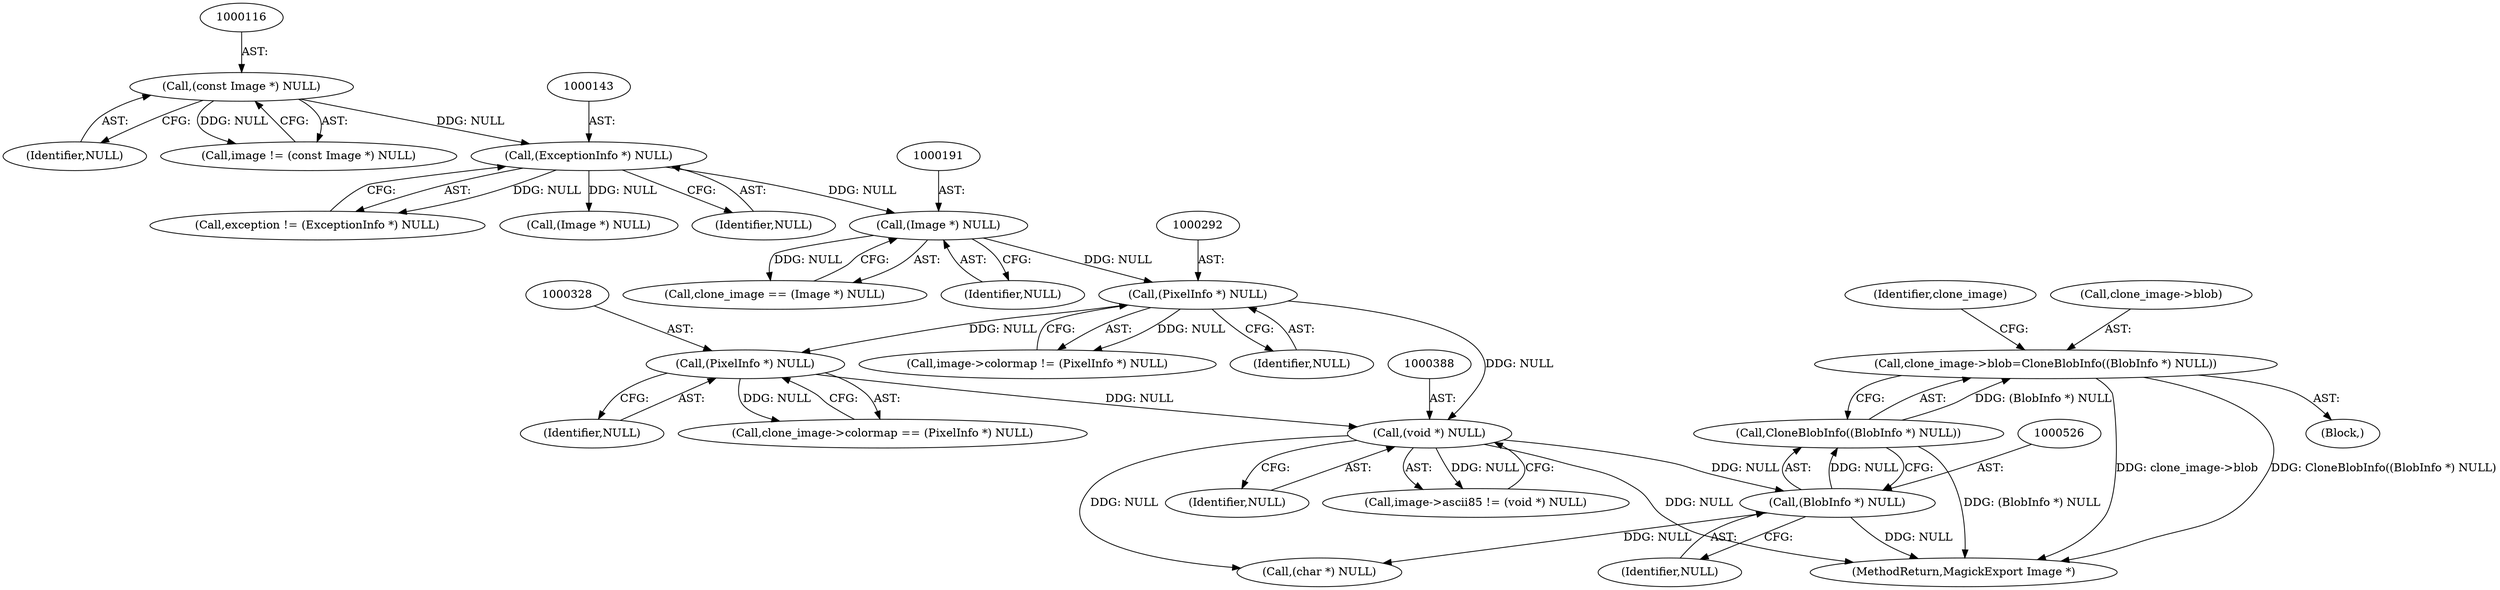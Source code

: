 digraph "0_ImageMagick_aecd0ada163a4d6c769cec178955d5f3e9316f2f_0@pointer" {
"1000520" [label="(Call,clone_image->blob=CloneBlobInfo((BlobInfo *) NULL))"];
"1000524" [label="(Call,CloneBlobInfo((BlobInfo *) NULL))"];
"1000525" [label="(Call,(BlobInfo *) NULL)"];
"1000387" [label="(Call,(void *) NULL)"];
"1000291" [label="(Call,(PixelInfo *) NULL)"];
"1000190" [label="(Call,(Image *) NULL)"];
"1000142" [label="(Call,(ExceptionInfo *) NULL)"];
"1000115" [label="(Call,(const Image *) NULL)"];
"1000327" [label="(Call,(PixelInfo *) NULL)"];
"1000327" [label="(Call,(PixelInfo *) NULL)"];
"1000509" [label="(Block,)"];
"1000387" [label="(Call,(void *) NULL)"];
"1000188" [label="(Call,clone_image == (Image *) NULL)"];
"1000559" [label="(Call,(char *) NULL)"];
"1000287" [label="(Call,image->colormap != (PixelInfo *) NULL)"];
"1000291" [label="(Call,(PixelInfo *) NULL)"];
"1000530" [label="(Identifier,clone_image)"];
"1000117" [label="(Identifier,NULL)"];
"1000527" [label="(Identifier,NULL)"];
"1000140" [label="(Call,exception != (ExceptionInfo *) NULL)"];
"1000323" [label="(Call,clone_image->colormap == (PixelInfo *) NULL)"];
"1000520" [label="(Call,clone_image->blob=CloneBlobInfo((BlobInfo *) NULL))"];
"1000113" [label="(Call,image != (const Image *) NULL)"];
"1000190" [label="(Call,(Image *) NULL)"];
"1000142" [label="(Call,(ExceptionInfo *) NULL)"];
"1000293" [label="(Identifier,NULL)"];
"1000329" [label="(Identifier,NULL)"];
"1000383" [label="(Call,image->ascii85 != (void *) NULL)"];
"1000525" [label="(Call,(BlobInfo *) NULL)"];
"1000115" [label="(Call,(const Image *) NULL)"];
"1000176" [label="(Call,(Image *) NULL)"];
"1000192" [label="(Identifier,NULL)"];
"1000768" [label="(MethodReturn,MagickExport Image *)"];
"1000524" [label="(Call,CloneBlobInfo((BlobInfo *) NULL))"];
"1000389" [label="(Identifier,NULL)"];
"1000521" [label="(Call,clone_image->blob)"];
"1000144" [label="(Identifier,NULL)"];
"1000520" -> "1000509"  [label="AST: "];
"1000520" -> "1000524"  [label="CFG: "];
"1000521" -> "1000520"  [label="AST: "];
"1000524" -> "1000520"  [label="AST: "];
"1000530" -> "1000520"  [label="CFG: "];
"1000520" -> "1000768"  [label="DDG: CloneBlobInfo((BlobInfo *) NULL)"];
"1000520" -> "1000768"  [label="DDG: clone_image->blob"];
"1000524" -> "1000520"  [label="DDG: (BlobInfo *) NULL"];
"1000524" -> "1000525"  [label="CFG: "];
"1000525" -> "1000524"  [label="AST: "];
"1000524" -> "1000768"  [label="DDG: (BlobInfo *) NULL"];
"1000525" -> "1000524"  [label="DDG: NULL"];
"1000525" -> "1000527"  [label="CFG: "];
"1000526" -> "1000525"  [label="AST: "];
"1000527" -> "1000525"  [label="AST: "];
"1000525" -> "1000768"  [label="DDG: NULL"];
"1000387" -> "1000525"  [label="DDG: NULL"];
"1000525" -> "1000559"  [label="DDG: NULL"];
"1000387" -> "1000383"  [label="AST: "];
"1000387" -> "1000389"  [label="CFG: "];
"1000388" -> "1000387"  [label="AST: "];
"1000389" -> "1000387"  [label="AST: "];
"1000383" -> "1000387"  [label="CFG: "];
"1000387" -> "1000768"  [label="DDG: NULL"];
"1000387" -> "1000383"  [label="DDG: NULL"];
"1000291" -> "1000387"  [label="DDG: NULL"];
"1000327" -> "1000387"  [label="DDG: NULL"];
"1000387" -> "1000559"  [label="DDG: NULL"];
"1000291" -> "1000287"  [label="AST: "];
"1000291" -> "1000293"  [label="CFG: "];
"1000292" -> "1000291"  [label="AST: "];
"1000293" -> "1000291"  [label="AST: "];
"1000287" -> "1000291"  [label="CFG: "];
"1000291" -> "1000287"  [label="DDG: NULL"];
"1000190" -> "1000291"  [label="DDG: NULL"];
"1000291" -> "1000327"  [label="DDG: NULL"];
"1000190" -> "1000188"  [label="AST: "];
"1000190" -> "1000192"  [label="CFG: "];
"1000191" -> "1000190"  [label="AST: "];
"1000192" -> "1000190"  [label="AST: "];
"1000188" -> "1000190"  [label="CFG: "];
"1000190" -> "1000188"  [label="DDG: NULL"];
"1000142" -> "1000190"  [label="DDG: NULL"];
"1000142" -> "1000140"  [label="AST: "];
"1000142" -> "1000144"  [label="CFG: "];
"1000143" -> "1000142"  [label="AST: "];
"1000144" -> "1000142"  [label="AST: "];
"1000140" -> "1000142"  [label="CFG: "];
"1000142" -> "1000140"  [label="DDG: NULL"];
"1000115" -> "1000142"  [label="DDG: NULL"];
"1000142" -> "1000176"  [label="DDG: NULL"];
"1000115" -> "1000113"  [label="AST: "];
"1000115" -> "1000117"  [label="CFG: "];
"1000116" -> "1000115"  [label="AST: "];
"1000117" -> "1000115"  [label="AST: "];
"1000113" -> "1000115"  [label="CFG: "];
"1000115" -> "1000113"  [label="DDG: NULL"];
"1000327" -> "1000323"  [label="AST: "];
"1000327" -> "1000329"  [label="CFG: "];
"1000328" -> "1000327"  [label="AST: "];
"1000329" -> "1000327"  [label="AST: "];
"1000323" -> "1000327"  [label="CFG: "];
"1000327" -> "1000323"  [label="DDG: NULL"];
}
